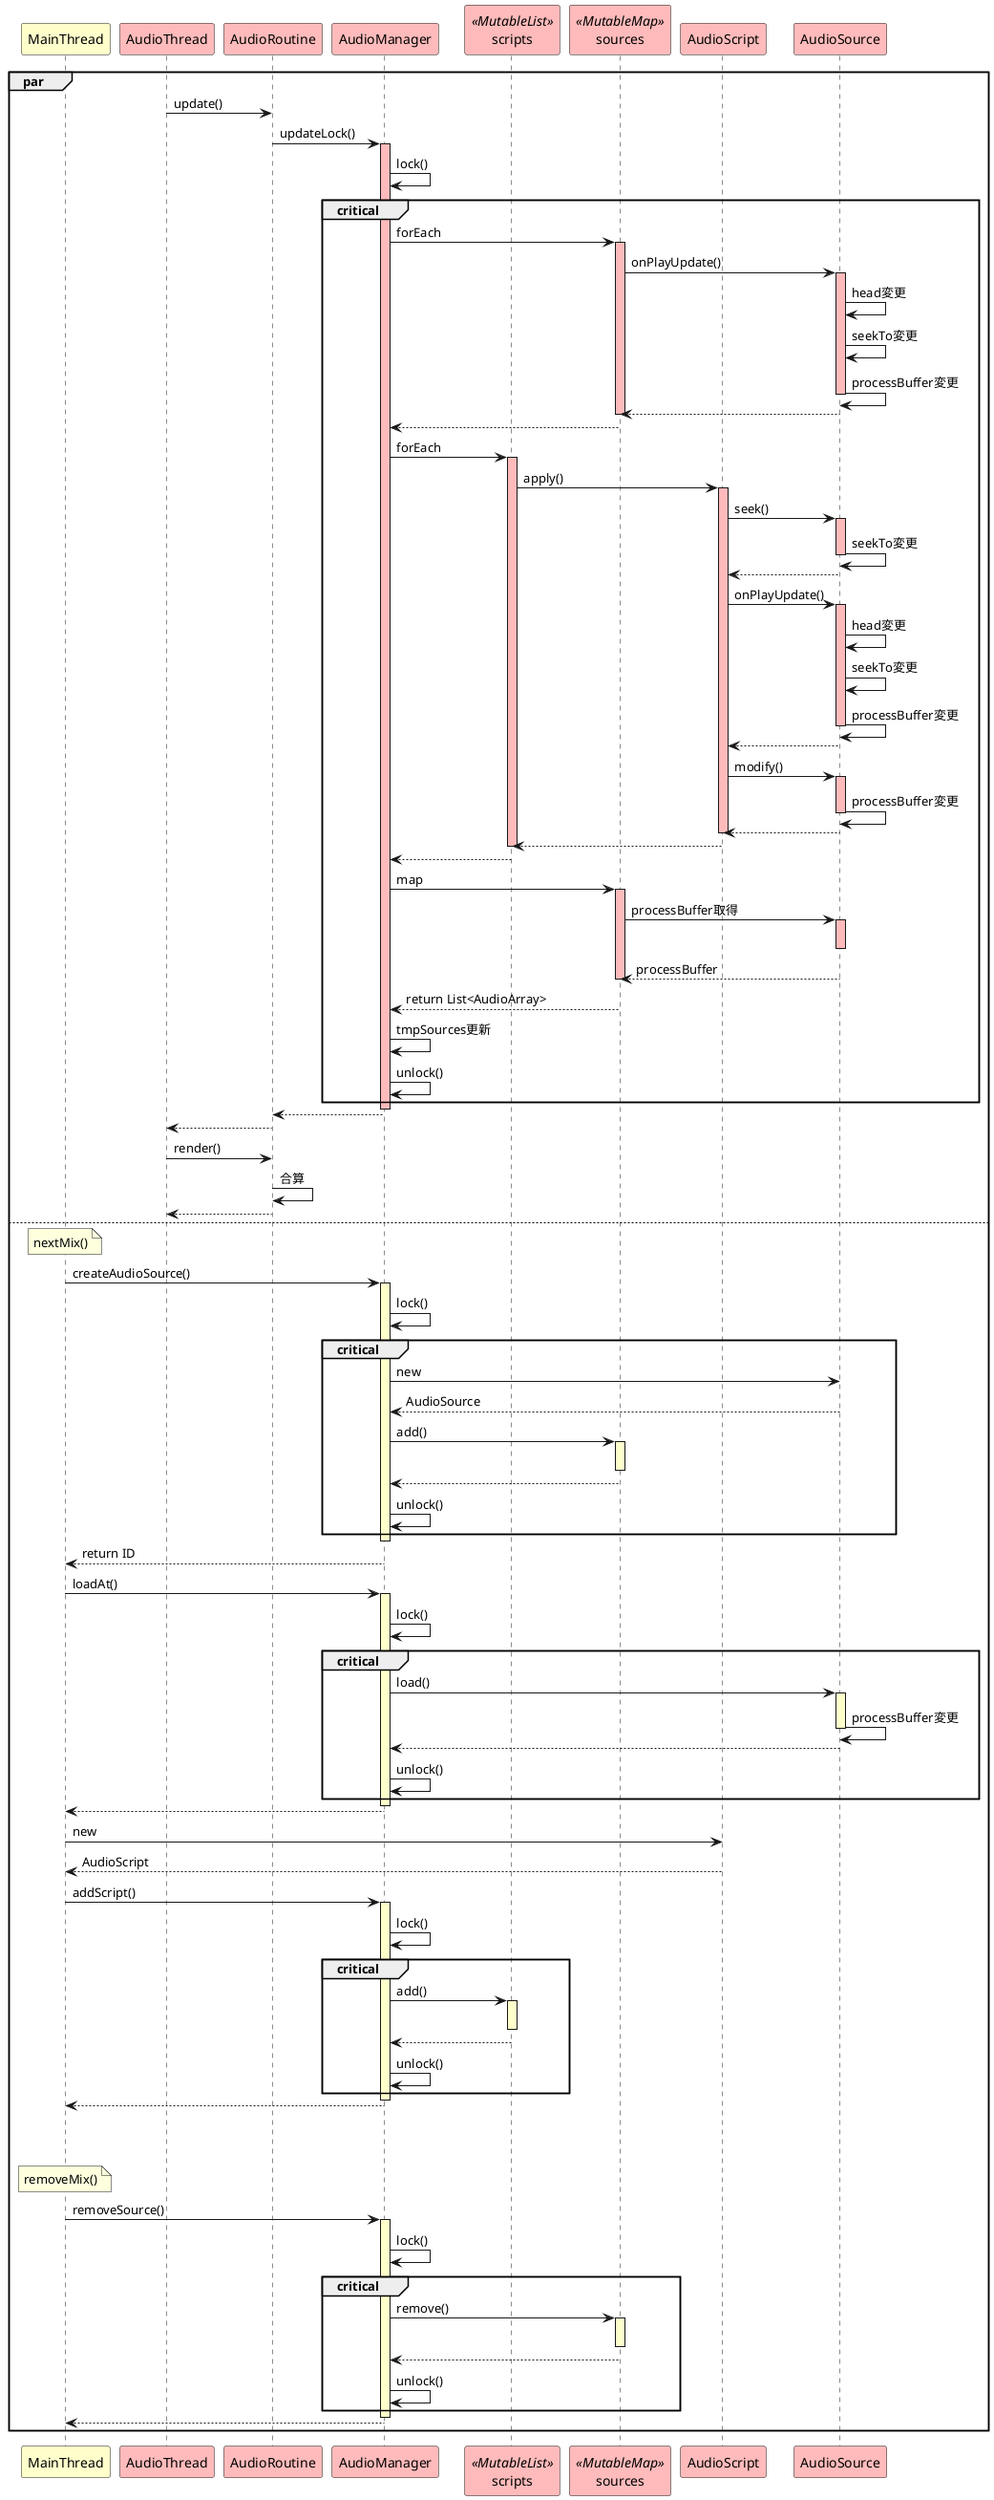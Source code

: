 @startuml
participant MainThread #FFFFCC
participant AudioThread #FFBBBB
participant AudioRoutine #FFBBBB
participant AudioManager #FFBBBB
participant scripts <<MutableList>> #FFBBBB
participant sources <<MutableMap>> #FFBBBB
participant AudioScript #FFBBBB
participant AudioSource #FFBBBB

par
  AudioThread -> AudioRoutine : update()
    AudioRoutine -> AudioManager : updateLock()
      activate AudioManager #FFBBBB
      AudioManager -> AudioManager : lock()
      critical

      AudioManager -> sources : forEach
        activate sources #FFBBBB
        sources -> AudioSource : onPlayUpdate()
        activate AudioSource #FFBBBB
        AudioSource -> AudioSource : head変更
        AudioSource -> AudioSource : seekTo変更
        AudioSource -> AudioSource : processBuffer変更
        deactivate AudioSource
        sources <--AudioSource
        deactivate sources
      AudioManager <--sources

      AudioManager -> scripts : forEach
        activate scripts #FFBBBB
        scripts -> AudioScript : apply()
          activate AudioScript #FFBBBB
          AudioScript -> AudioSource : seek()
            activate AudioSource #FFBBBB
            AudioSource -> AudioSource : seekTo変更
            deactivate AudioSource
          AudioScript <--AudioSource
          AudioScript -> AudioSource : onPlayUpdate()
            activate AudioSource #FFBBBB
            AudioSource -> AudioSource : head変更
            AudioSource -> AudioSource : seekTo変更
            AudioSource -> AudioSource : processBuffer変更
            deactivate AudioSource
          AudioScript <--AudioSource
          AudioScript -> AudioSource : modify()
            activate AudioSource #FFBBBB
            AudioSource -> AudioSource : processBuffer変更
            deactivate AudioSource
          AudioScript <--AudioSource
          deactivate AudioScript
        scripts <--AudioScript
        deactivate scripts #FFBBBB
      AudioManager <--scripts

      AudioManager -> sources : map
        activate sources #FFBBBB
        sources -> AudioSource : processBuffer取得
          activate AudioSource #FFBBBB
          deactivate AudioSource
        sources <--AudioSource : processBuffer
        deactivate sources
      AudioManager <--sources : return List<AudioArray>
      AudioManager -> AudioManager : tmpSources更新
      AudioManager -> AudioManager : unlock()
      end
      deactivate AudioManager
    AudioRoutine <--AudioManager
  AudioThread <--AudioRoutine


  AudioThread -> AudioRoutine : render()
    AudioRoutine -> AudioRoutine : 合算
  AudioThread <--AudioRoutine

else

  note over MainThread : nextMix()
  MainThread -> AudioManager : createAudioSource()
    activate AudioManager #FFFFCC
    AudioManager -> AudioManager : lock()
    critical
    AudioManager -> AudioSource : new
    AudioManager <--AudioSource : AudioSource
    AudioManager -> sources : add()
      activate sources #FFFFCC
      deactivate sources
    AudioManager <--sources
    AudioManager -> AudioManager : unlock()
    end
    deactivate AudioManager
  MainThread <--AudioManager : return ID

  MainThread -> AudioManager : loadAt()
    activate AudioManager #FFFFCC
    AudioManager -> AudioManager : lock()
    critical
    AudioManager -> AudioSource : load()
      activate AudioSource #FFFFCC
      AudioSource -> AudioSource : processBuffer変更
      deactivate AudioSource #FFFFCC
    AudioManager <--AudioSource
    AudioManager -> AudioManager : unlock()
    end
    deactivate AudioManager
  MainThread <--AudioManager

  MainThread -> AudioScript : new
  MainThread <--AudioScript : AudioScript
  MainThread -> AudioManager : addScript()
    activate AudioManager #FFFFCC
    AudioManager -> AudioManager : lock()
    critical
    AudioManager -> scripts : add()
      activate scripts #FFFFCC
      deactivate scripts
    AudioManager <--scripts
    AudioManager -> AudioManager : unlock()
    end
    deactivate AudioManager
  MainThread <--AudioManager

  |||
  |||
  note over MainThread : removeMix()
  MainThread -> AudioManager : removeSource()
    activate AudioManager #FFFFCC
    AudioManager -> AudioManager : lock()
    critical
    AudioManager -> sources : remove()
      activate sources #FFFFCC
      deactivate sources
    AudioManager <--sources
    AudioManager -> AudioManager : unlock()
    end
    deactivate AudioManager
  MainThread <--AudioManager

end

@enduml
